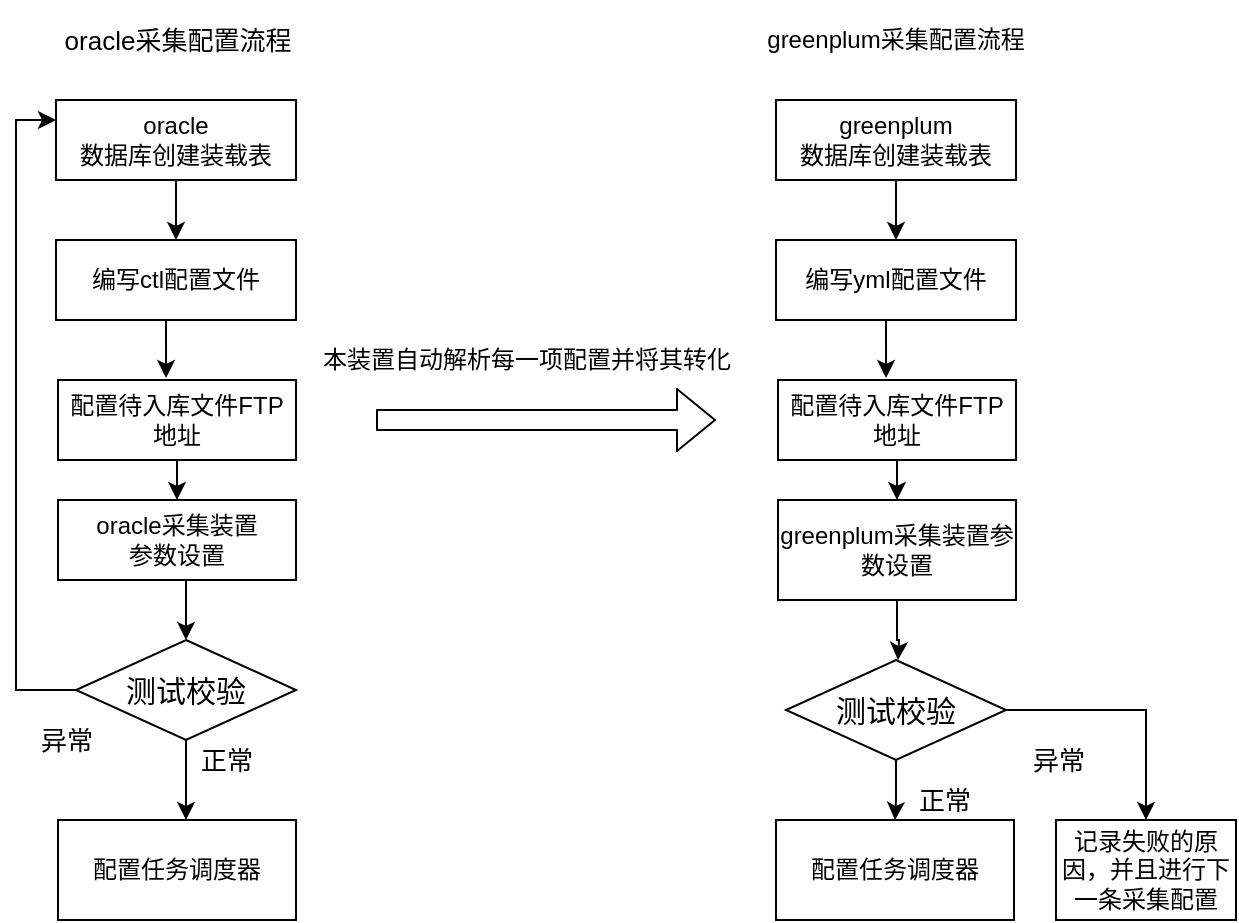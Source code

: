 <mxfile version="14.2.7" type="github">
  <diagram id="Ky6ufrXe2Zzh4q3yTjeQ" name="Page-1">
    <mxGraphModel dx="1102" dy="533" grid="1" gridSize="10" guides="1" tooltips="1" connect="1" arrows="1" fold="1" page="1" pageScale="1" pageWidth="827" pageHeight="1169" math="0" shadow="0">
      <root>
        <mxCell id="0" />
        <mxCell id="1" parent="0" />
        <mxCell id="YE2-M2vP16zD2RMgVGiR-1" style="edgeStyle=orthogonalEdgeStyle;rounded=0;orthogonalLoop=1;jettySize=auto;html=1;exitX=0.5;exitY=1;exitDx=0;exitDy=0;entryX=0.5;entryY=0;entryDx=0;entryDy=0;" edge="1" parent="1" source="YE2-M2vP16zD2RMgVGiR-2" target="YE2-M2vP16zD2RMgVGiR-5">
          <mxGeometry relative="1" as="geometry" />
        </mxCell>
        <mxCell id="YE2-M2vP16zD2RMgVGiR-2" value="oracle&lt;br&gt;数据库创建装载表" style="rounded=0;whiteSpace=wrap;html=1;" vertex="1" parent="1">
          <mxGeometry x="100" y="70" width="120" height="40" as="geometry" />
        </mxCell>
        <mxCell id="YE2-M2vP16zD2RMgVGiR-3" value="oracle采集配置流程" style="text;html=1;strokeColor=none;fillColor=none;align=center;verticalAlign=middle;whiteSpace=wrap;rounded=0;fontSize=13;" vertex="1" parent="1">
          <mxGeometry x="101" y="20" width="120" height="40" as="geometry" />
        </mxCell>
        <mxCell id="YE2-M2vP16zD2RMgVGiR-4" style="edgeStyle=orthogonalEdgeStyle;rounded=0;orthogonalLoop=1;jettySize=auto;html=1;exitX=0.5;exitY=1;exitDx=0;exitDy=0;entryX=0.454;entryY=-0.025;entryDx=0;entryDy=0;entryPerimeter=0;" edge="1" parent="1" source="YE2-M2vP16zD2RMgVGiR-5" target="YE2-M2vP16zD2RMgVGiR-7">
          <mxGeometry relative="1" as="geometry" />
        </mxCell>
        <mxCell id="YE2-M2vP16zD2RMgVGiR-5" value="编写ctl配置文件" style="rounded=0;whiteSpace=wrap;html=1;" vertex="1" parent="1">
          <mxGeometry x="100" y="140" width="120" height="40" as="geometry" />
        </mxCell>
        <mxCell id="YE2-M2vP16zD2RMgVGiR-6" style="edgeStyle=orthogonalEdgeStyle;rounded=0;orthogonalLoop=1;jettySize=auto;html=1;exitX=0.5;exitY=1;exitDx=0;exitDy=0;entryX=0.5;entryY=0;entryDx=0;entryDy=0;" edge="1" parent="1" source="YE2-M2vP16zD2RMgVGiR-7" target="YE2-M2vP16zD2RMgVGiR-9">
          <mxGeometry relative="1" as="geometry" />
        </mxCell>
        <mxCell id="YE2-M2vP16zD2RMgVGiR-7" value="配置待入库文件FTP地址" style="rounded=0;whiteSpace=wrap;html=1;" vertex="1" parent="1">
          <mxGeometry x="101" y="210" width="119" height="40" as="geometry" />
        </mxCell>
        <mxCell id="YE2-M2vP16zD2RMgVGiR-8" value="" style="edgeStyle=orthogonalEdgeStyle;rounded=0;orthogonalLoop=1;jettySize=auto;html=1;fontSize=15;entryX=0.5;entryY=0;entryDx=0;entryDy=0;" edge="1" parent="1" source="YE2-M2vP16zD2RMgVGiR-9" target="YE2-M2vP16zD2RMgVGiR-27">
          <mxGeometry relative="1" as="geometry">
            <Array as="points">
              <mxPoint x="165" y="330" />
              <mxPoint x="165" y="330" />
            </Array>
          </mxGeometry>
        </mxCell>
        <mxCell id="YE2-M2vP16zD2RMgVGiR-9" value="oracle采集装置&lt;br&gt;参数设置" style="rounded=0;whiteSpace=wrap;html=1;" vertex="1" parent="1">
          <mxGeometry x="101" y="270" width="119" height="40" as="geometry" />
        </mxCell>
        <mxCell id="YE2-M2vP16zD2RMgVGiR-10" value="" style="edgeStyle=orthogonalEdgeStyle;rounded=0;orthogonalLoop=1;jettySize=auto;html=1;" edge="1" parent="1" source="YE2-M2vP16zD2RMgVGiR-27" target="YE2-M2vP16zD2RMgVGiR-22">
          <mxGeometry relative="1" as="geometry">
            <Array as="points">
              <mxPoint x="161" y="440" />
              <mxPoint x="161" y="440" />
            </Array>
          </mxGeometry>
        </mxCell>
        <mxCell id="YE2-M2vP16zD2RMgVGiR-11" style="edgeStyle=orthogonalEdgeStyle;rounded=0;orthogonalLoop=1;jettySize=auto;html=1;exitX=0.5;exitY=1;exitDx=0;exitDy=0;entryX=0.5;entryY=0;entryDx=0;entryDy=0;" edge="1" parent="1" source="YE2-M2vP16zD2RMgVGiR-12" target="YE2-M2vP16zD2RMgVGiR-15">
          <mxGeometry relative="1" as="geometry" />
        </mxCell>
        <mxCell id="YE2-M2vP16zD2RMgVGiR-12" value="greenplum&lt;br&gt;数据库创建装载表" style="rounded=0;whiteSpace=wrap;html=1;" vertex="1" parent="1">
          <mxGeometry x="460" y="70" width="120" height="40" as="geometry" />
        </mxCell>
        <mxCell id="YE2-M2vP16zD2RMgVGiR-13" value="greenplum采集配置流程" style="text;html=1;strokeColor=none;fillColor=none;align=center;verticalAlign=middle;whiteSpace=wrap;rounded=0;" vertex="1" parent="1">
          <mxGeometry x="450" y="20" width="140" height="40" as="geometry" />
        </mxCell>
        <mxCell id="YE2-M2vP16zD2RMgVGiR-14" style="edgeStyle=orthogonalEdgeStyle;rounded=0;orthogonalLoop=1;jettySize=auto;html=1;exitX=0.5;exitY=1;exitDx=0;exitDy=0;entryX=0.454;entryY=-0.025;entryDx=0;entryDy=0;entryPerimeter=0;" edge="1" parent="1" source="YE2-M2vP16zD2RMgVGiR-15" target="YE2-M2vP16zD2RMgVGiR-17">
          <mxGeometry relative="1" as="geometry" />
        </mxCell>
        <mxCell id="YE2-M2vP16zD2RMgVGiR-15" value="编写yml配置文件" style="rounded=0;whiteSpace=wrap;html=1;" vertex="1" parent="1">
          <mxGeometry x="460" y="140" width="120" height="40" as="geometry" />
        </mxCell>
        <mxCell id="YE2-M2vP16zD2RMgVGiR-16" style="edgeStyle=orthogonalEdgeStyle;rounded=0;orthogonalLoop=1;jettySize=auto;html=1;exitX=0.5;exitY=1;exitDx=0;exitDy=0;entryX=0.5;entryY=0;entryDx=0;entryDy=0;" edge="1" parent="1" source="YE2-M2vP16zD2RMgVGiR-17" target="YE2-M2vP16zD2RMgVGiR-19">
          <mxGeometry relative="1" as="geometry" />
        </mxCell>
        <mxCell id="YE2-M2vP16zD2RMgVGiR-17" value="配置待入库文件FTP地址" style="rounded=0;whiteSpace=wrap;html=1;" vertex="1" parent="1">
          <mxGeometry x="461" y="210" width="119" height="40" as="geometry" />
        </mxCell>
        <mxCell id="YE2-M2vP16zD2RMgVGiR-18" value="" style="edgeStyle=orthogonalEdgeStyle;rounded=0;orthogonalLoop=1;jettySize=auto;html=1;" edge="1" parent="1" source="YE2-M2vP16zD2RMgVGiR-19">
          <mxGeometry relative="1" as="geometry">
            <mxPoint x="521" y="350" as="targetPoint" />
          </mxGeometry>
        </mxCell>
        <mxCell id="YE2-M2vP16zD2RMgVGiR-19" value="greenplum采集装置参数设置" style="rounded=0;whiteSpace=wrap;html=1;" vertex="1" parent="1">
          <mxGeometry x="461" y="270" width="119" height="50" as="geometry" />
        </mxCell>
        <mxCell id="YE2-M2vP16zD2RMgVGiR-20" value="" style="shape=flexArrow;endArrow=classic;html=1;" edge="1" parent="1">
          <mxGeometry width="50" height="50" relative="1" as="geometry">
            <mxPoint x="260" y="230" as="sourcePoint" />
            <mxPoint x="430" y="230" as="targetPoint" />
          </mxGeometry>
        </mxCell>
        <mxCell id="YE2-M2vP16zD2RMgVGiR-21" value="本装置自动解析每一项配置并将其转化" style="text;html=1;align=center;verticalAlign=middle;resizable=0;points=[];autosize=1;" vertex="1" parent="1">
          <mxGeometry x="225" y="190" width="220" height="20" as="geometry" />
        </mxCell>
        <mxCell id="YE2-M2vP16zD2RMgVGiR-22" value="配置任务调度器" style="rounded=0;whiteSpace=wrap;html=1;" vertex="1" parent="1">
          <mxGeometry x="101" y="430" width="119" height="50" as="geometry" />
        </mxCell>
        <mxCell id="YE2-M2vP16zD2RMgVGiR-23" value="配置任务调度器" style="rounded=0;whiteSpace=wrap;html=1;" vertex="1" parent="1">
          <mxGeometry x="460" y="430" width="119" height="50" as="geometry" />
        </mxCell>
        <mxCell id="YE2-M2vP16zD2RMgVGiR-24" style="edgeStyle=orthogonalEdgeStyle;rounded=0;orthogonalLoop=1;jettySize=auto;html=1;entryX=0;entryY=0.25;entryDx=0;entryDy=0;fontSize=15;" edge="1" parent="1" source="YE2-M2vP16zD2RMgVGiR-27" target="YE2-M2vP16zD2RMgVGiR-2">
          <mxGeometry relative="1" as="geometry">
            <Array as="points">
              <mxPoint x="80" y="365" />
              <mxPoint x="80" y="80" />
            </Array>
          </mxGeometry>
        </mxCell>
        <mxCell id="YE2-M2vP16zD2RMgVGiR-25" value="正常" style="text;html=1;align=center;verticalAlign=middle;resizable=0;points=[];autosize=1;fontSize=13;" vertex="1" parent="1">
          <mxGeometry x="165" y="390" width="40" height="20" as="geometry" />
        </mxCell>
        <mxCell id="YE2-M2vP16zD2RMgVGiR-26" value="异常" style="text;html=1;align=center;verticalAlign=middle;resizable=0;points=[];autosize=1;fontSize=13;" vertex="1" parent="1">
          <mxGeometry x="85" y="380" width="40" height="20" as="geometry" />
        </mxCell>
        <mxCell id="YE2-M2vP16zD2RMgVGiR-27" value="测试校验" style="rhombus;whiteSpace=wrap;html=1;fontSize=15;" vertex="1" parent="1">
          <mxGeometry x="110" y="340" width="110" height="50" as="geometry" />
        </mxCell>
        <mxCell id="YE2-M2vP16zD2RMgVGiR-29" value="" style="edgeStyle=orthogonalEdgeStyle;rounded=0;orthogonalLoop=1;jettySize=auto;html=1;fontSize=13;" edge="1" parent="1" source="YE2-M2vP16zD2RMgVGiR-30" target="YE2-M2vP16zD2RMgVGiR-23">
          <mxGeometry relative="1" as="geometry" />
        </mxCell>
        <mxCell id="YE2-M2vP16zD2RMgVGiR-39" style="edgeStyle=orthogonalEdgeStyle;rounded=0;orthogonalLoop=1;jettySize=auto;html=1;entryX=0.5;entryY=0;entryDx=0;entryDy=0;" edge="1" parent="1" source="YE2-M2vP16zD2RMgVGiR-30" target="YE2-M2vP16zD2RMgVGiR-33">
          <mxGeometry relative="1" as="geometry" />
        </mxCell>
        <mxCell id="YE2-M2vP16zD2RMgVGiR-30" value="测试校验" style="rhombus;whiteSpace=wrap;html=1;fontSize=15;" vertex="1" parent="1">
          <mxGeometry x="465" y="350" width="110" height="50" as="geometry" />
        </mxCell>
        <mxCell id="YE2-M2vP16zD2RMgVGiR-31" value="正常" style="text;html=1;align=center;verticalAlign=middle;resizable=0;points=[];autosize=1;fontSize=13;" vertex="1" parent="1">
          <mxGeometry x="523.5" y="410" width="40" height="20" as="geometry" />
        </mxCell>
        <mxCell id="YE2-M2vP16zD2RMgVGiR-32" value="异常" style="text;html=1;align=center;verticalAlign=middle;resizable=0;points=[];autosize=1;fontSize=13;" vertex="1" parent="1">
          <mxGeometry x="580.5" y="390" width="40" height="20" as="geometry" />
        </mxCell>
        <mxCell id="YE2-M2vP16zD2RMgVGiR-33" value="记录失败的原因，并且进行下一条采集配置" style="rounded=0;whiteSpace=wrap;html=1;" vertex="1" parent="1">
          <mxGeometry x="600" y="430" width="90" height="50" as="geometry" />
        </mxCell>
      </root>
    </mxGraphModel>
  </diagram>
</mxfile>
